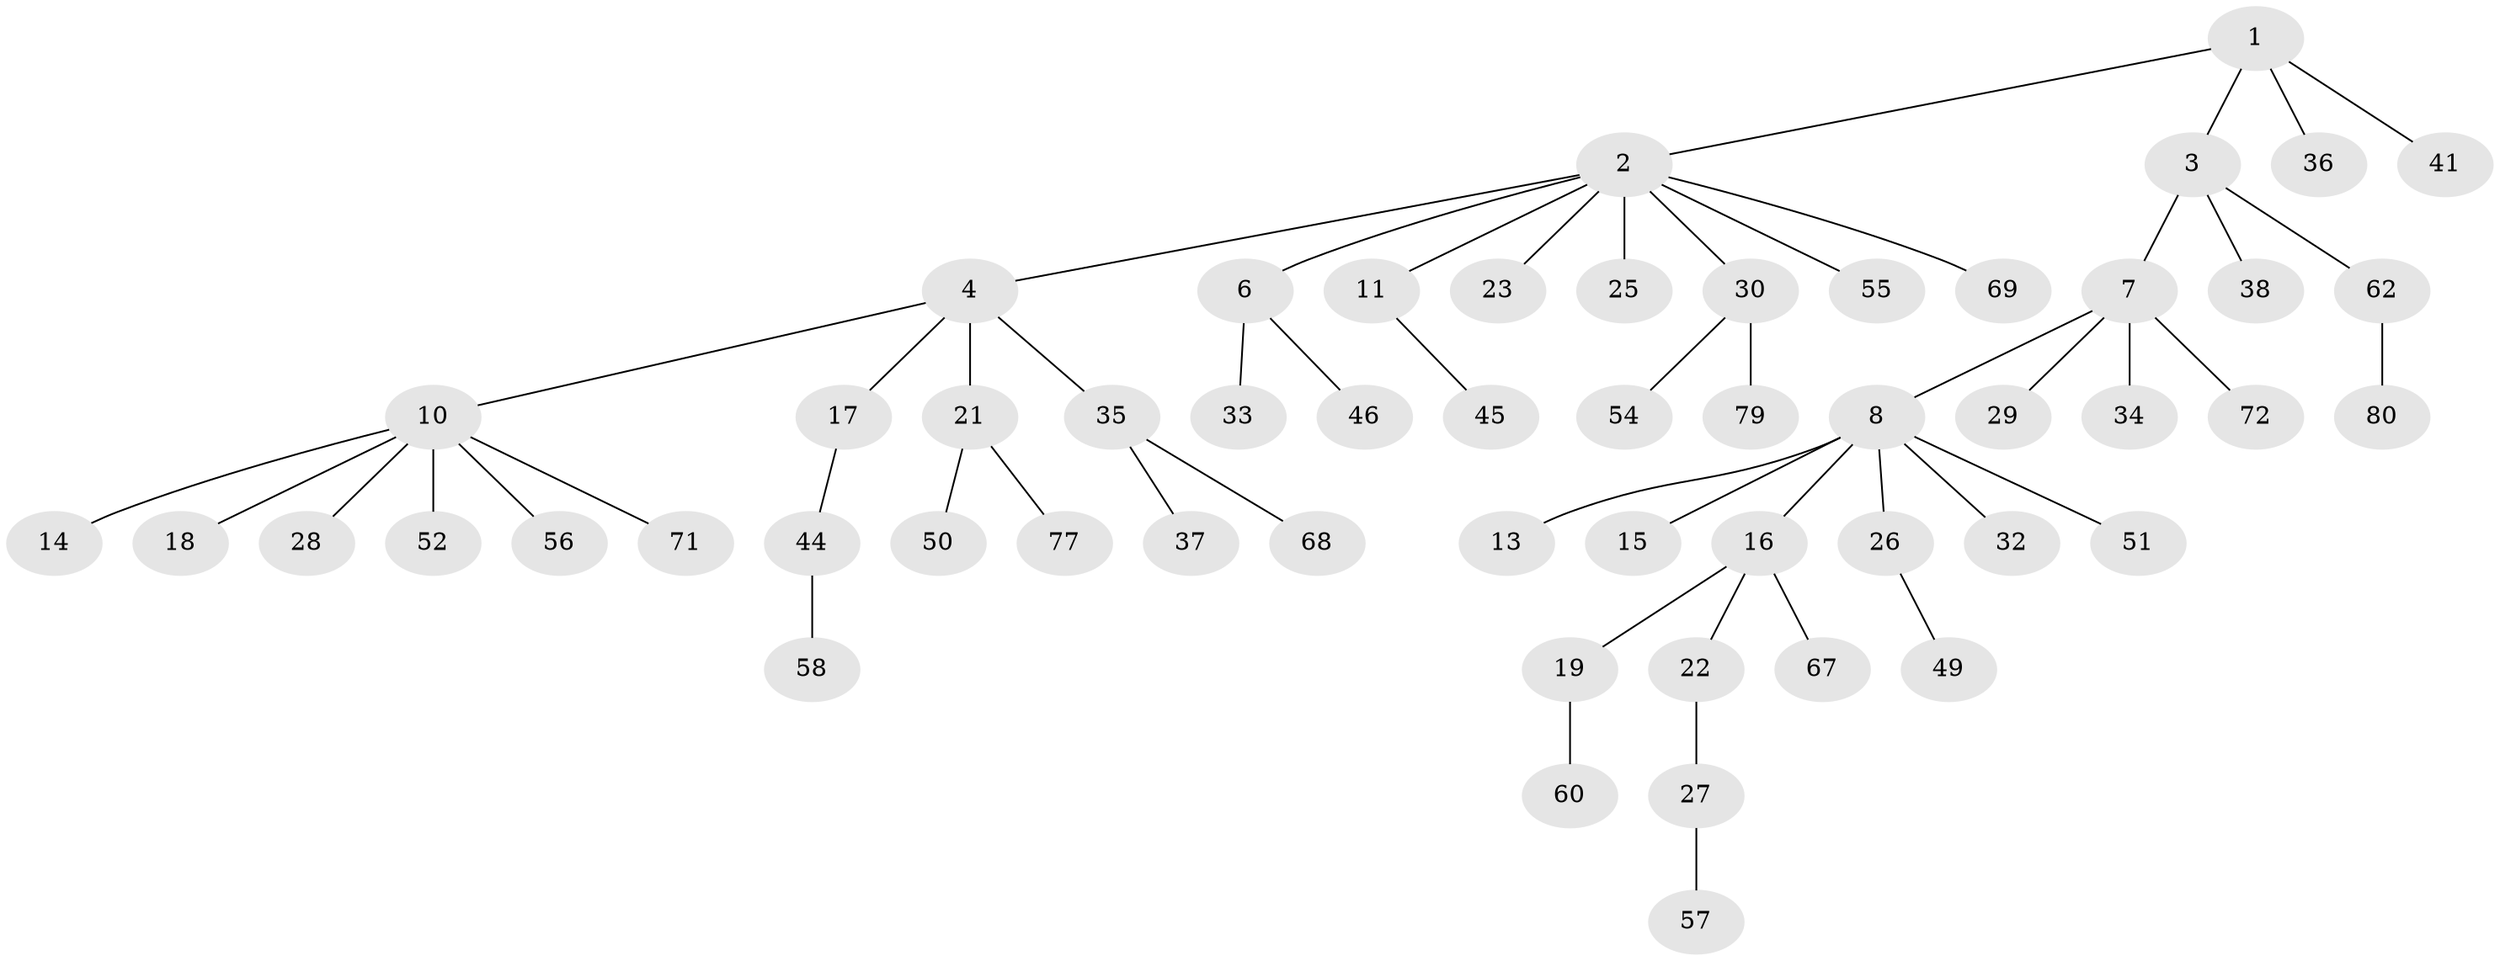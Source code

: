 // original degree distribution, {4: 0.09876543209876543, 10: 0.012345679012345678, 3: 0.07407407407407407, 2: 0.2345679012345679, 8: 0.012345679012345678, 5: 0.024691358024691357, 1: 0.5432098765432098}
// Generated by graph-tools (version 1.1) at 2025/42/03/06/25 10:42:04]
// undirected, 55 vertices, 54 edges
graph export_dot {
graph [start="1"]
  node [color=gray90,style=filled];
  1 [super="+9"];
  2 [super="+66"];
  3 [super="+53"];
  4 [super="+5"];
  6 [super="+31"];
  7 [super="+24"];
  8 [super="+12"];
  10 [super="+61"];
  11 [super="+39"];
  13;
  14;
  15 [super="+74"];
  16 [super="+63"];
  17 [super="+64"];
  18;
  19 [super="+20"];
  21 [super="+43"];
  22;
  23;
  25;
  26;
  27 [super="+42"];
  28;
  29;
  30 [super="+40"];
  32 [super="+76"];
  33;
  34;
  35 [super="+78"];
  36 [super="+59"];
  37 [super="+75"];
  38;
  41 [super="+47"];
  44 [super="+48"];
  45;
  46;
  49 [super="+73"];
  50;
  51;
  52;
  54;
  55;
  56 [super="+70"];
  57;
  58;
  60;
  62 [super="+65"];
  67;
  68;
  69;
  71;
  72 [super="+81"];
  77;
  79;
  80;
  1 -- 2;
  1 -- 3;
  1 -- 36;
  1 -- 41;
  2 -- 4;
  2 -- 6;
  2 -- 11;
  2 -- 23;
  2 -- 25;
  2 -- 30;
  2 -- 55;
  2 -- 69;
  3 -- 7;
  3 -- 38;
  3 -- 62;
  4 -- 21;
  4 -- 17;
  4 -- 10;
  4 -- 35;
  6 -- 33;
  6 -- 46;
  7 -- 8;
  7 -- 72;
  7 -- 34;
  7 -- 29;
  8 -- 15;
  8 -- 32;
  8 -- 16;
  8 -- 51;
  8 -- 26;
  8 -- 13;
  10 -- 14;
  10 -- 18;
  10 -- 28;
  10 -- 52;
  10 -- 56;
  10 -- 71;
  11 -- 45;
  16 -- 19;
  16 -- 22;
  16 -- 67;
  17 -- 44;
  19 -- 60;
  21 -- 77;
  21 -- 50;
  22 -- 27;
  26 -- 49;
  27 -- 57;
  30 -- 54;
  30 -- 79;
  35 -- 37;
  35 -- 68;
  44 -- 58;
  62 -- 80;
}

